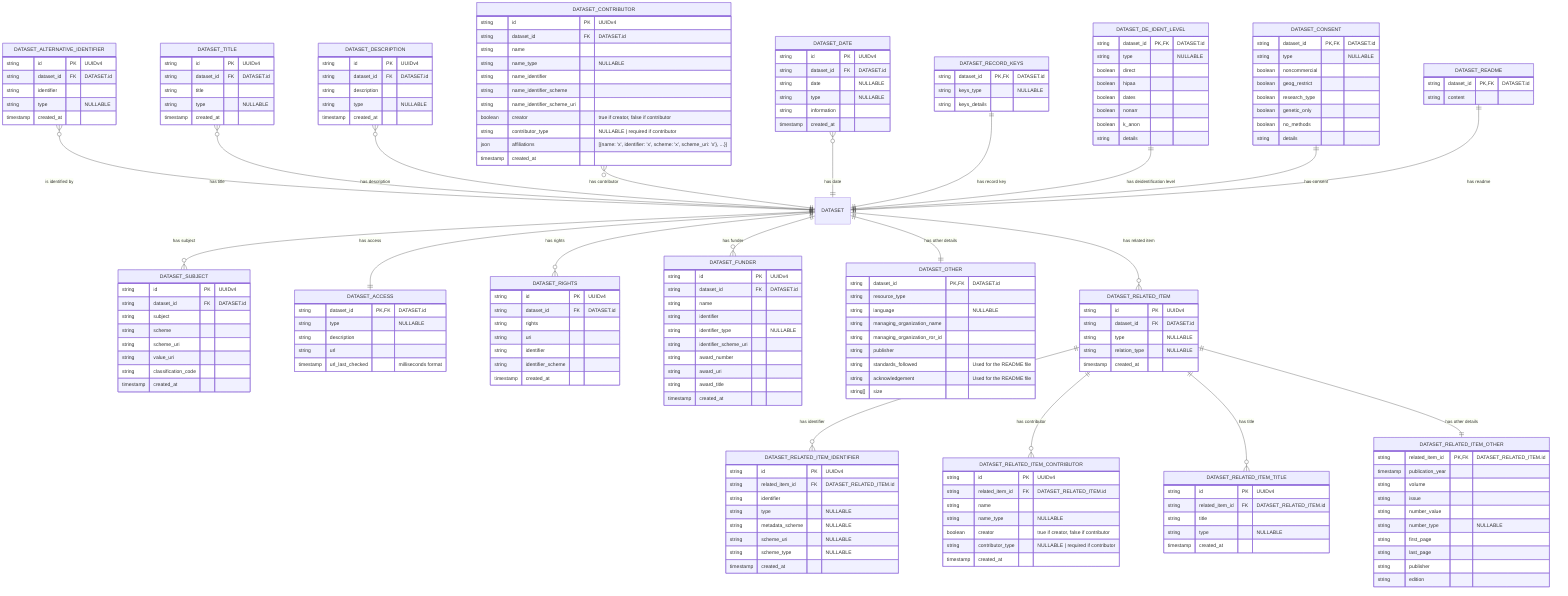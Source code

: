 erDiagram
      DATASET_ALTERNATIVE_IDENTIFIER {
        string id PK "UUIDv4"
        string dataset_id FK "DATASET.id"
        string identifier
        string type "NULLABLE"
        timestamp created_at
    }

    DATASET_TITLE {
        string id PK "UUIDv4"
        string dataset_id FK "DATASET.id"
        string title
        string type "NULLABLE"
        timestamp created_at
    }

    DATASET_CONTRIBUTOR {
        string id PK "UUIDv4"
        string dataset_id FK "DATASET.id"
        string name
        string name_type "NULLABLE"
        string name_identifier
        string name_identifier_scheme
        string name_identifier_scheme_uri
        boolean creator "true if creator, false if contributor"
        string contributor_type "NULLABLE | required if contributor"
        json affiliations "[{name: 'x', identifier: 'x', scheme: 'x', scheme_uri: 'x'}, ...}]"
        timestamp created_at
    }


    DATASET_DATE {
        string id PK "UUIDv4"
        string dataset_id FK "DATASET.id"
        string date "NULLABLE"
        string type "NULLABLE"
        string information
        timestamp created_at
    }

    DATASET_RECORD_KEYS {
        string dataset_id PK,FK "DATASET.id"
        string keys_type "NULLABLE"
        string keys_details
    }

    DATASET_DE_IDENT_LEVEL {
        string dataset_id PK,FK "DATASET.id"
        string type "NULLABLE"
        boolean direct
        boolean hipaa
        boolean dates
        boolean nonarr
        boolean k_anon
        string details
    }

    DATASET_CONSENT {
        string dataset_id PK,FK "DATASET.id"
        string type "NULLABLE"
        boolean noncommercial
        boolean geog_restrict
        boolean research_type
        boolean genetic_only
        boolean no_methods
        string details
    }

    DATASET_README {
        string dataset_id PK,FK "DATASET.id"
        string content
    }

    DATASET_DESCRIPTION {
        string id PK "UUIDv4"
        string dataset_id FK "DATASET.id"
        string description
        string type "NULLABLE"
        timestamp created_at
    }

    DATASET_SUBJECT {
        string id PK "UUIDv4"
        string dataset_id FK "DATASET.id"
        string subject
        string scheme
        string scheme_uri
        string value_uri
        string classification_code
        timestamp created_at
    }

    DATASET_ACCESS {
        string dataset_id PK,FK "DATASET.id"
        string type "NULLABLE"
        string description
        string url
        timestamp url_last_checked "milliseconds format"
    }

    DATASET_RIGHTS {
        string id PK "UUIDv4"
        string dataset_id FK "DATASET.id"
        string rights
        string uri
        string identifier
        string identifier_scheme
        timestamp created_at
    }

    DATASET_FUNDER {
        string id PK "UUIDv4"
        string dataset_id FK "DATASET.id"
        string name
        string identifier
        string identifier_type "NULLABLE"
        string identifier_scheme_uri
        string award_number
        string award_uri
        string award_title
        timestamp created_at
    }

     DATASET_OTHER {
        string dataset_id PK,FK "DATASET.id"
        string resource_type
        string language "NULLABLE"
        string managing_organization_name
        string managing_organization_ror_id
        string publisher
        string standards_followed "Used for the README file"
        string acknowledgement "Used for the README file"
        string[] size
    }

    DATASET_RELATED_ITEM {
        string id PK "UUIDv4"
        string dataset_id FK "DATASET.id"
        string type "NULLABLE"
        string relation_type "NULLABLE"
        timestamp created_at
    }

    DATASET_RELATED_ITEM_IDENTIFIER {
        string id PK "UUIDv4"
        string related_item_id FK "DATASET_RELATED_ITEM.id"
        string identifier
        string type "NULLABLE"
        string metadata_scheme "NULLABLE"
        string scheme_uri "NULLABLE"
        string scheme_type "NULLABLE"
        timestamp created_at
    }

    DATASET_RELATED_ITEM_CONTRIBUTOR {
        string id PK "UUIDv4"
        string related_item_id FK "DATASET_RELATED_ITEM.id"
        string name
        string name_type "NULLABLE"
        boolean creator "true if creator, false if contributor"
        string contributor_type "NULLABLE | required if contributor"
        timestamp created_at
    }

    DATASET_RELATED_ITEM_TITLE {
        string id PK "UUIDv4"
        string related_item_id FK "DATASET_RELATED_ITEM.id"
        string title
        string type "NULLABLE"
        timestamp created_at
    }

    DATASET_RELATED_ITEM_OTHER {
        string related_item_id PK,FK "DATASET_RELATED_ITEM.id"
        timestamp publication_year
        string volume
        string issue
        string number_value
        string number_type "NULLABLE"
        string first_page
        string last_page
        string publisher
        string edition
    }

    DATASET_ALTERNATIVE_IDENTIFIER }o--|| DATASET : "is identified by"
    DATASET_TITLE }o--|| DATASET : "has title"
    DATASET_DESCRIPTION }o--|| DATASET : "has description"
    DATASET_CONTRIBUTOR }o--|| DATASET : "has contributor"
    DATASET_DATE }o--|| DATASET : "has date"
    DATASET_RECORD_KEYS ||--|| DATASET : "has record key"
    DATASET_DE_IDENT_LEVEL ||--|| DATASET : "has deidentification level"
    DATASET_CONSENT ||--|| DATASET : "has consent"
    DATASET_README ||--|| DATASET : "has readme"

    DATASET ||--o{ DATASET_SUBJECT : "has subject"
    DATASET ||--|| DATASET_ACCESS : "has access"
    DATASET ||--o{ DATASET_RIGHTS : "has rights"
    DATASET ||--o{ DATASET_FUNDER : "has funder"
    DATASET ||--|| DATASET_OTHER : "has other details"
    DATASET ||--o{ DATASET_RELATED_ITEM : "has related item"


    DATASET_RELATED_ITEM ||--o{ DATASET_RELATED_ITEM_IDENTIFIER : "has identifier"
    DATASET_RELATED_ITEM ||--o{ DATASET_RELATED_ITEM_CONTRIBUTOR : "has contributor"
    DATASET_RELATED_ITEM ||--o{ DATASET_RELATED_ITEM_TITLE : "has title"
    DATASET_RELATED_ITEM ||--|| DATASET_RELATED_ITEM_OTHER : "has other details"